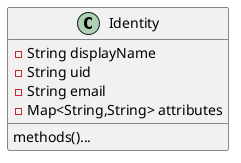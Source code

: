 @startuml

class Identity {
	- String displayName
	- String uid
	- String email
	- Map<String,String> attributes

	methods()...
}




@enduml